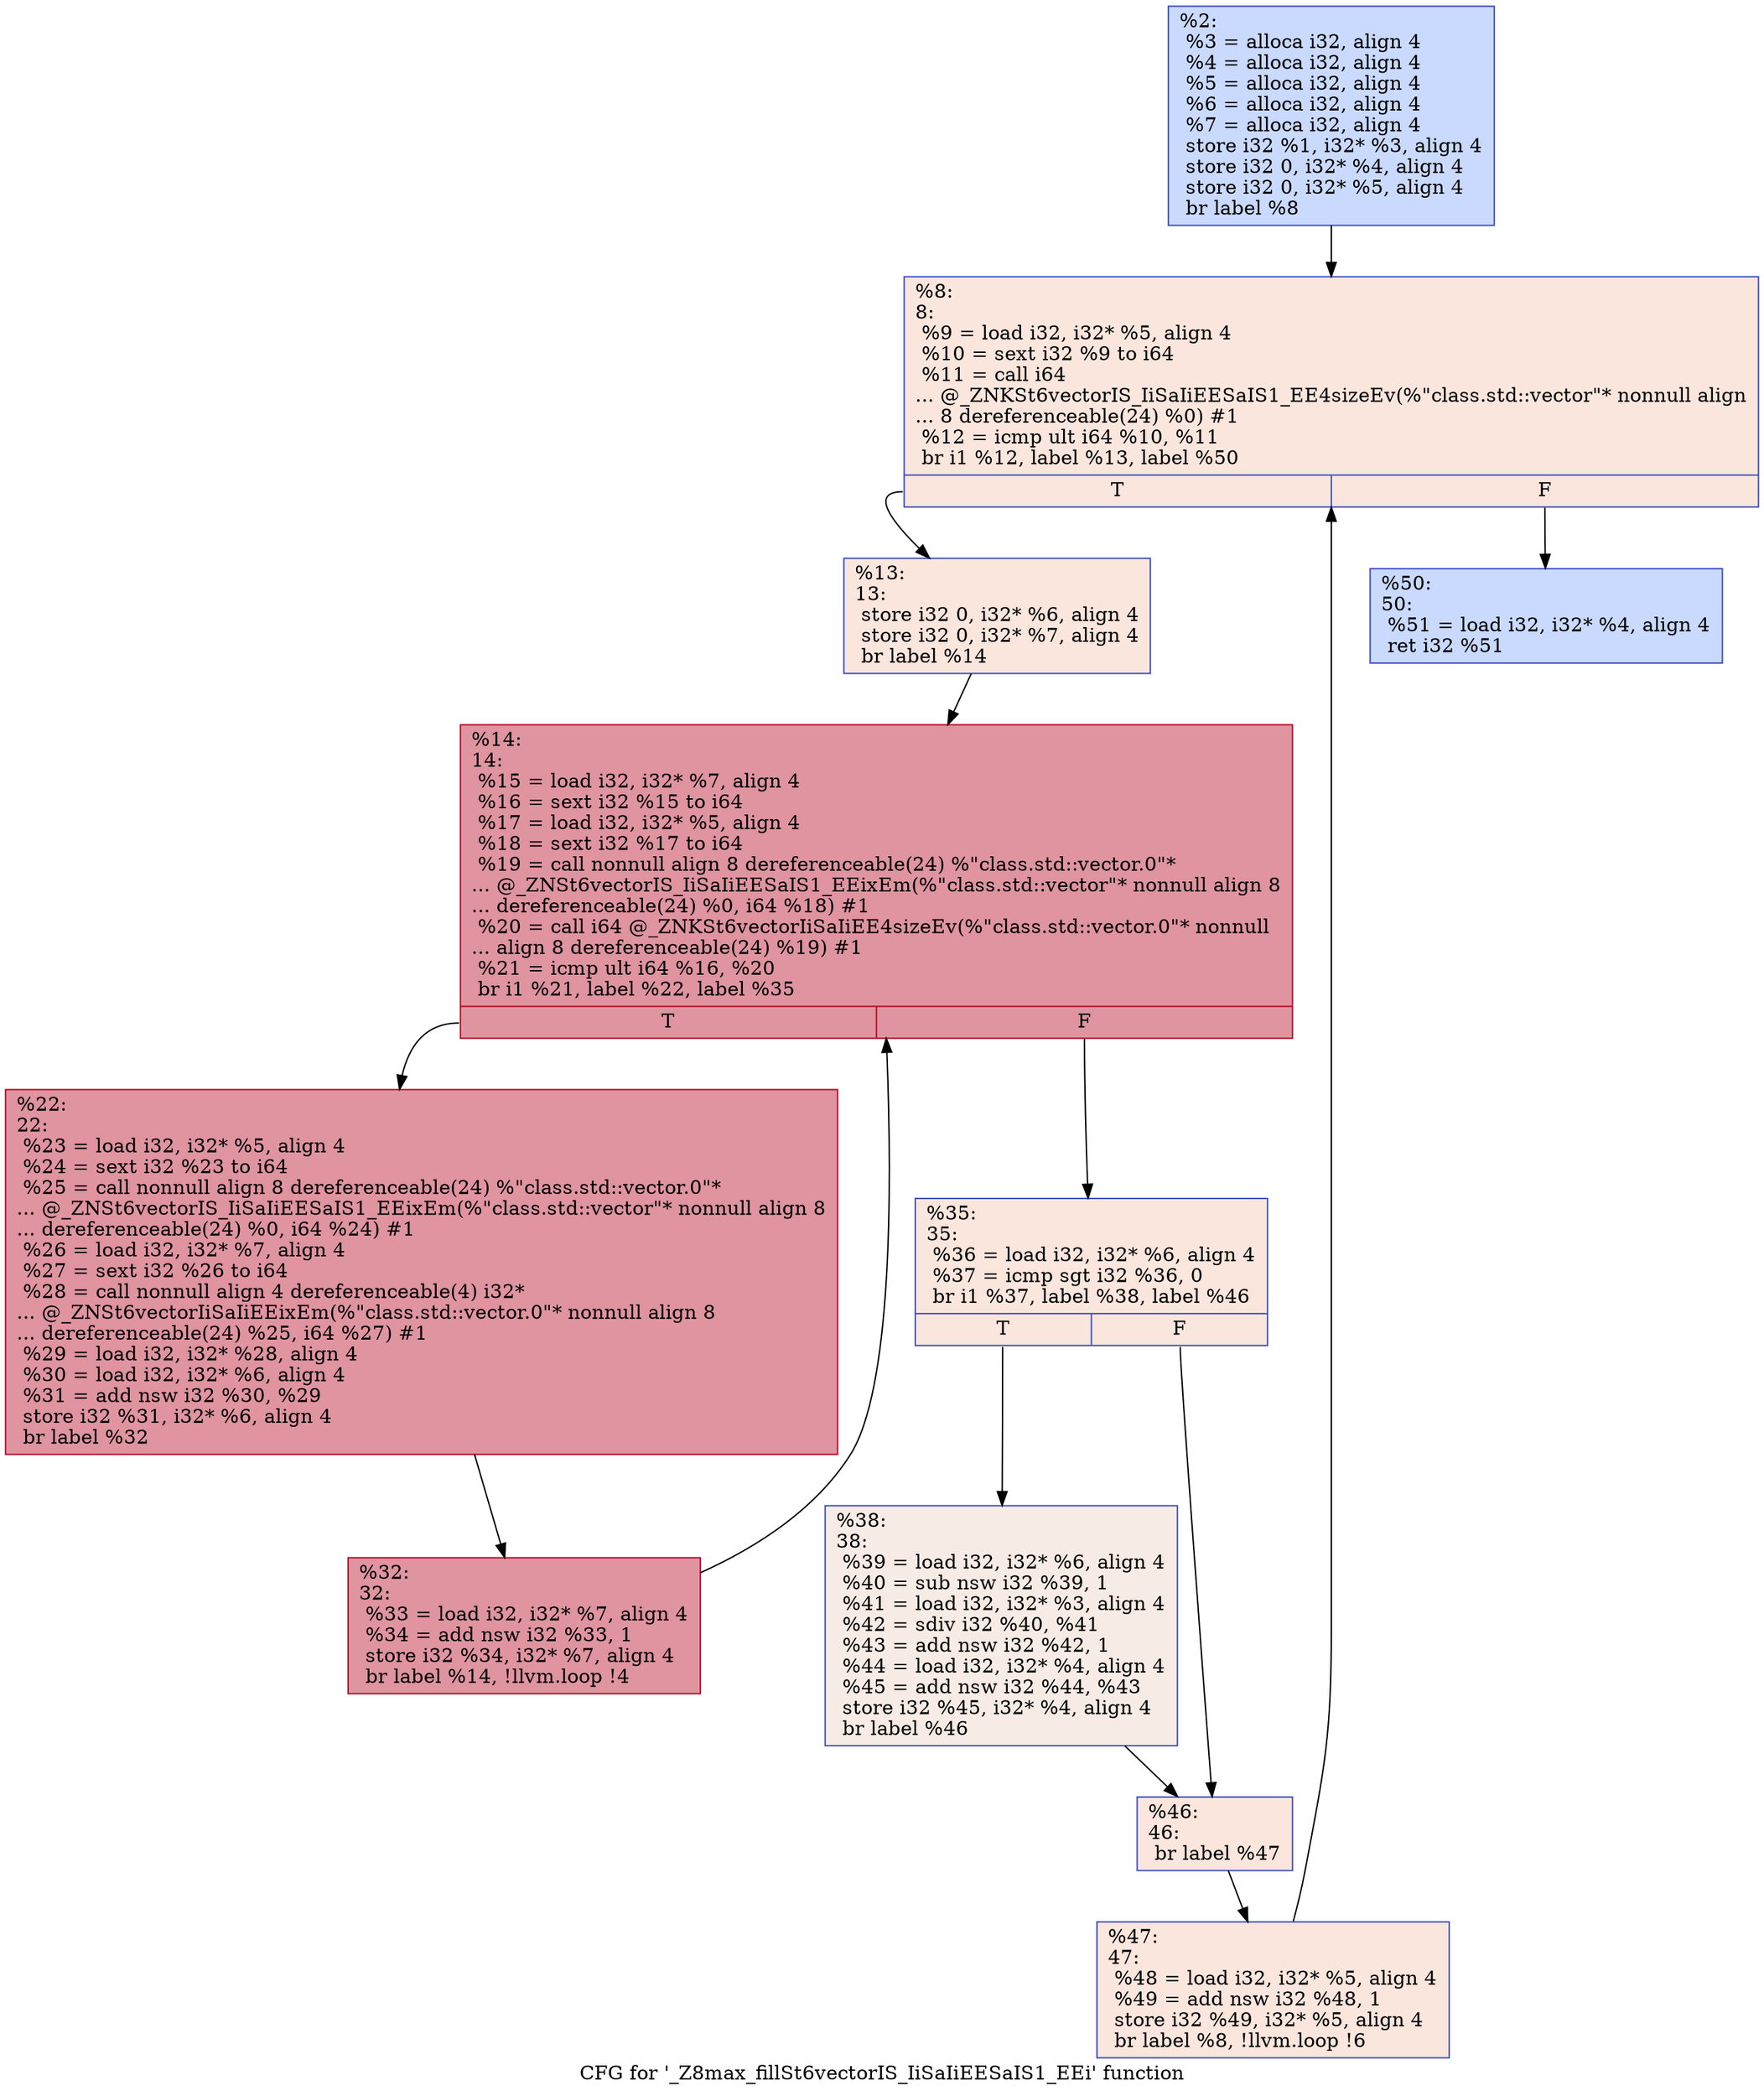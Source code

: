 digraph "CFG for '_Z8max_fillSt6vectorIS_IiSaIiEESaIS1_EEi' function" {
	label="CFG for '_Z8max_fillSt6vectorIS_IiSaIiEESaIS1_EEi' function";

	Node0x563e0b83e460 [shape=record,color="#3d50c3ff", style=filled, fillcolor="#88abfd70",label="{%2:\l  %3 = alloca i32, align 4\l  %4 = alloca i32, align 4\l  %5 = alloca i32, align 4\l  %6 = alloca i32, align 4\l  %7 = alloca i32, align 4\l  store i32 %1, i32* %3, align 4\l  store i32 0, i32* %4, align 4\l  store i32 0, i32* %5, align 4\l  br label %8\l}"];
	Node0x563e0b83e460 -> Node0x563e0b83ef50;
	Node0x563e0b83ef50 [shape=record,color="#3d50c3ff", style=filled, fillcolor="#f3c7b170",label="{%8:\l8:                                                \l  %9 = load i32, i32* %5, align 4\l  %10 = sext i32 %9 to i64\l  %11 = call i64\l... @_ZNKSt6vectorIS_IiSaIiEESaIS1_EE4sizeEv(%\"class.std::vector\"* nonnull align\l... 8 dereferenceable(24) %0) #1\l  %12 = icmp ult i64 %10, %11\l  br i1 %12, label %13, label %50\l|{<s0>T|<s1>F}}"];
	Node0x563e0b83ef50:s0 -> Node0x563e0b83f480;
	Node0x563e0b83ef50:s1 -> Node0x563e0b83f4d0;
	Node0x563e0b83f480 [shape=record,color="#3d50c3ff", style=filled, fillcolor="#f3c7b170",label="{%13:\l13:                                               \l  store i32 0, i32* %6, align 4\l  store i32 0, i32* %7, align 4\l  br label %14\l}"];
	Node0x563e0b83f480 -> Node0x563e0b83f730;
	Node0x563e0b83f730 [shape=record,color="#b70d28ff", style=filled, fillcolor="#b70d2870",label="{%14:\l14:                                               \l  %15 = load i32, i32* %7, align 4\l  %16 = sext i32 %15 to i64\l  %17 = load i32, i32* %5, align 4\l  %18 = sext i32 %17 to i64\l  %19 = call nonnull align 8 dereferenceable(24) %\"class.std::vector.0\"*\l... @_ZNSt6vectorIS_IiSaIiEESaIS1_EEixEm(%\"class.std::vector\"* nonnull align 8\l... dereferenceable(24) %0, i64 %18) #1\l  %20 = call i64 @_ZNKSt6vectorIiSaIiEE4sizeEv(%\"class.std::vector.0\"* nonnull\l... align 8 dereferenceable(24) %19) #1\l  %21 = icmp ult i64 %16, %20\l  br i1 %21, label %22, label %35\l|{<s0>T|<s1>F}}"];
	Node0x563e0b83f730:s0 -> Node0x563e0b83fe90;
	Node0x563e0b83f730:s1 -> Node0x563e0b83fee0;
	Node0x563e0b83fe90 [shape=record,color="#b70d28ff", style=filled, fillcolor="#b70d2870",label="{%22:\l22:                                               \l  %23 = load i32, i32* %5, align 4\l  %24 = sext i32 %23 to i64\l  %25 = call nonnull align 8 dereferenceable(24) %\"class.std::vector.0\"*\l... @_ZNSt6vectorIS_IiSaIiEESaIS1_EEixEm(%\"class.std::vector\"* nonnull align 8\l... dereferenceable(24) %0, i64 %24) #1\l  %26 = load i32, i32* %7, align 4\l  %27 = sext i32 %26 to i64\l  %28 = call nonnull align 4 dereferenceable(4) i32*\l... @_ZNSt6vectorIiSaIiEEixEm(%\"class.std::vector.0\"* nonnull align 8\l... dereferenceable(24) %25, i64 %27) #1\l  %29 = load i32, i32* %28, align 4\l  %30 = load i32, i32* %6, align 4\l  %31 = add nsw i32 %30, %29\l  store i32 %31, i32* %6, align 4\l  br label %32\l}"];
	Node0x563e0b83fe90 -> Node0x563e0b840800;
	Node0x563e0b840800 [shape=record,color="#b70d28ff", style=filled, fillcolor="#b70d2870",label="{%32:\l32:                                               \l  %33 = load i32, i32* %7, align 4\l  %34 = add nsw i32 %33, 1\l  store i32 %34, i32* %7, align 4\l  br label %14, !llvm.loop !4\l}"];
	Node0x563e0b840800 -> Node0x563e0b83f730;
	Node0x563e0b83fee0 [shape=record,color="#3d50c3ff", style=filled, fillcolor="#f3c7b170",label="{%35:\l35:                                               \l  %36 = load i32, i32* %6, align 4\l  %37 = icmp sgt i32 %36, 0\l  br i1 %37, label %38, label %46\l|{<s0>T|<s1>F}}"];
	Node0x563e0b83fee0:s0 -> Node0x563e0b8418a0;
	Node0x563e0b83fee0:s1 -> Node0x563e0b8418f0;
	Node0x563e0b8418a0 [shape=record,color="#3d50c3ff", style=filled, fillcolor="#ecd3c570",label="{%38:\l38:                                               \l  %39 = load i32, i32* %6, align 4\l  %40 = sub nsw i32 %39, 1\l  %41 = load i32, i32* %3, align 4\l  %42 = sdiv i32 %40, %41\l  %43 = add nsw i32 %42, 1\l  %44 = load i32, i32* %4, align 4\l  %45 = add nsw i32 %44, %43\l  store i32 %45, i32* %4, align 4\l  br label %46\l}"];
	Node0x563e0b8418a0 -> Node0x563e0b8418f0;
	Node0x563e0b8418f0 [shape=record,color="#3d50c3ff", style=filled, fillcolor="#f3c7b170",label="{%46:\l46:                                               \l  br label %47\l}"];
	Node0x563e0b8418f0 -> Node0x563e0b841ec0;
	Node0x563e0b841ec0 [shape=record,color="#3d50c3ff", style=filled, fillcolor="#f3c7b170",label="{%47:\l47:                                               \l  %48 = load i32, i32* %5, align 4\l  %49 = add nsw i32 %48, 1\l  store i32 %49, i32* %5, align 4\l  br label %8, !llvm.loop !6\l}"];
	Node0x563e0b841ec0 -> Node0x563e0b83ef50;
	Node0x563e0b83f4d0 [shape=record,color="#3d50c3ff", style=filled, fillcolor="#88abfd70",label="{%50:\l50:                                               \l  %51 = load i32, i32* %4, align 4\l  ret i32 %51\l}"];
}
